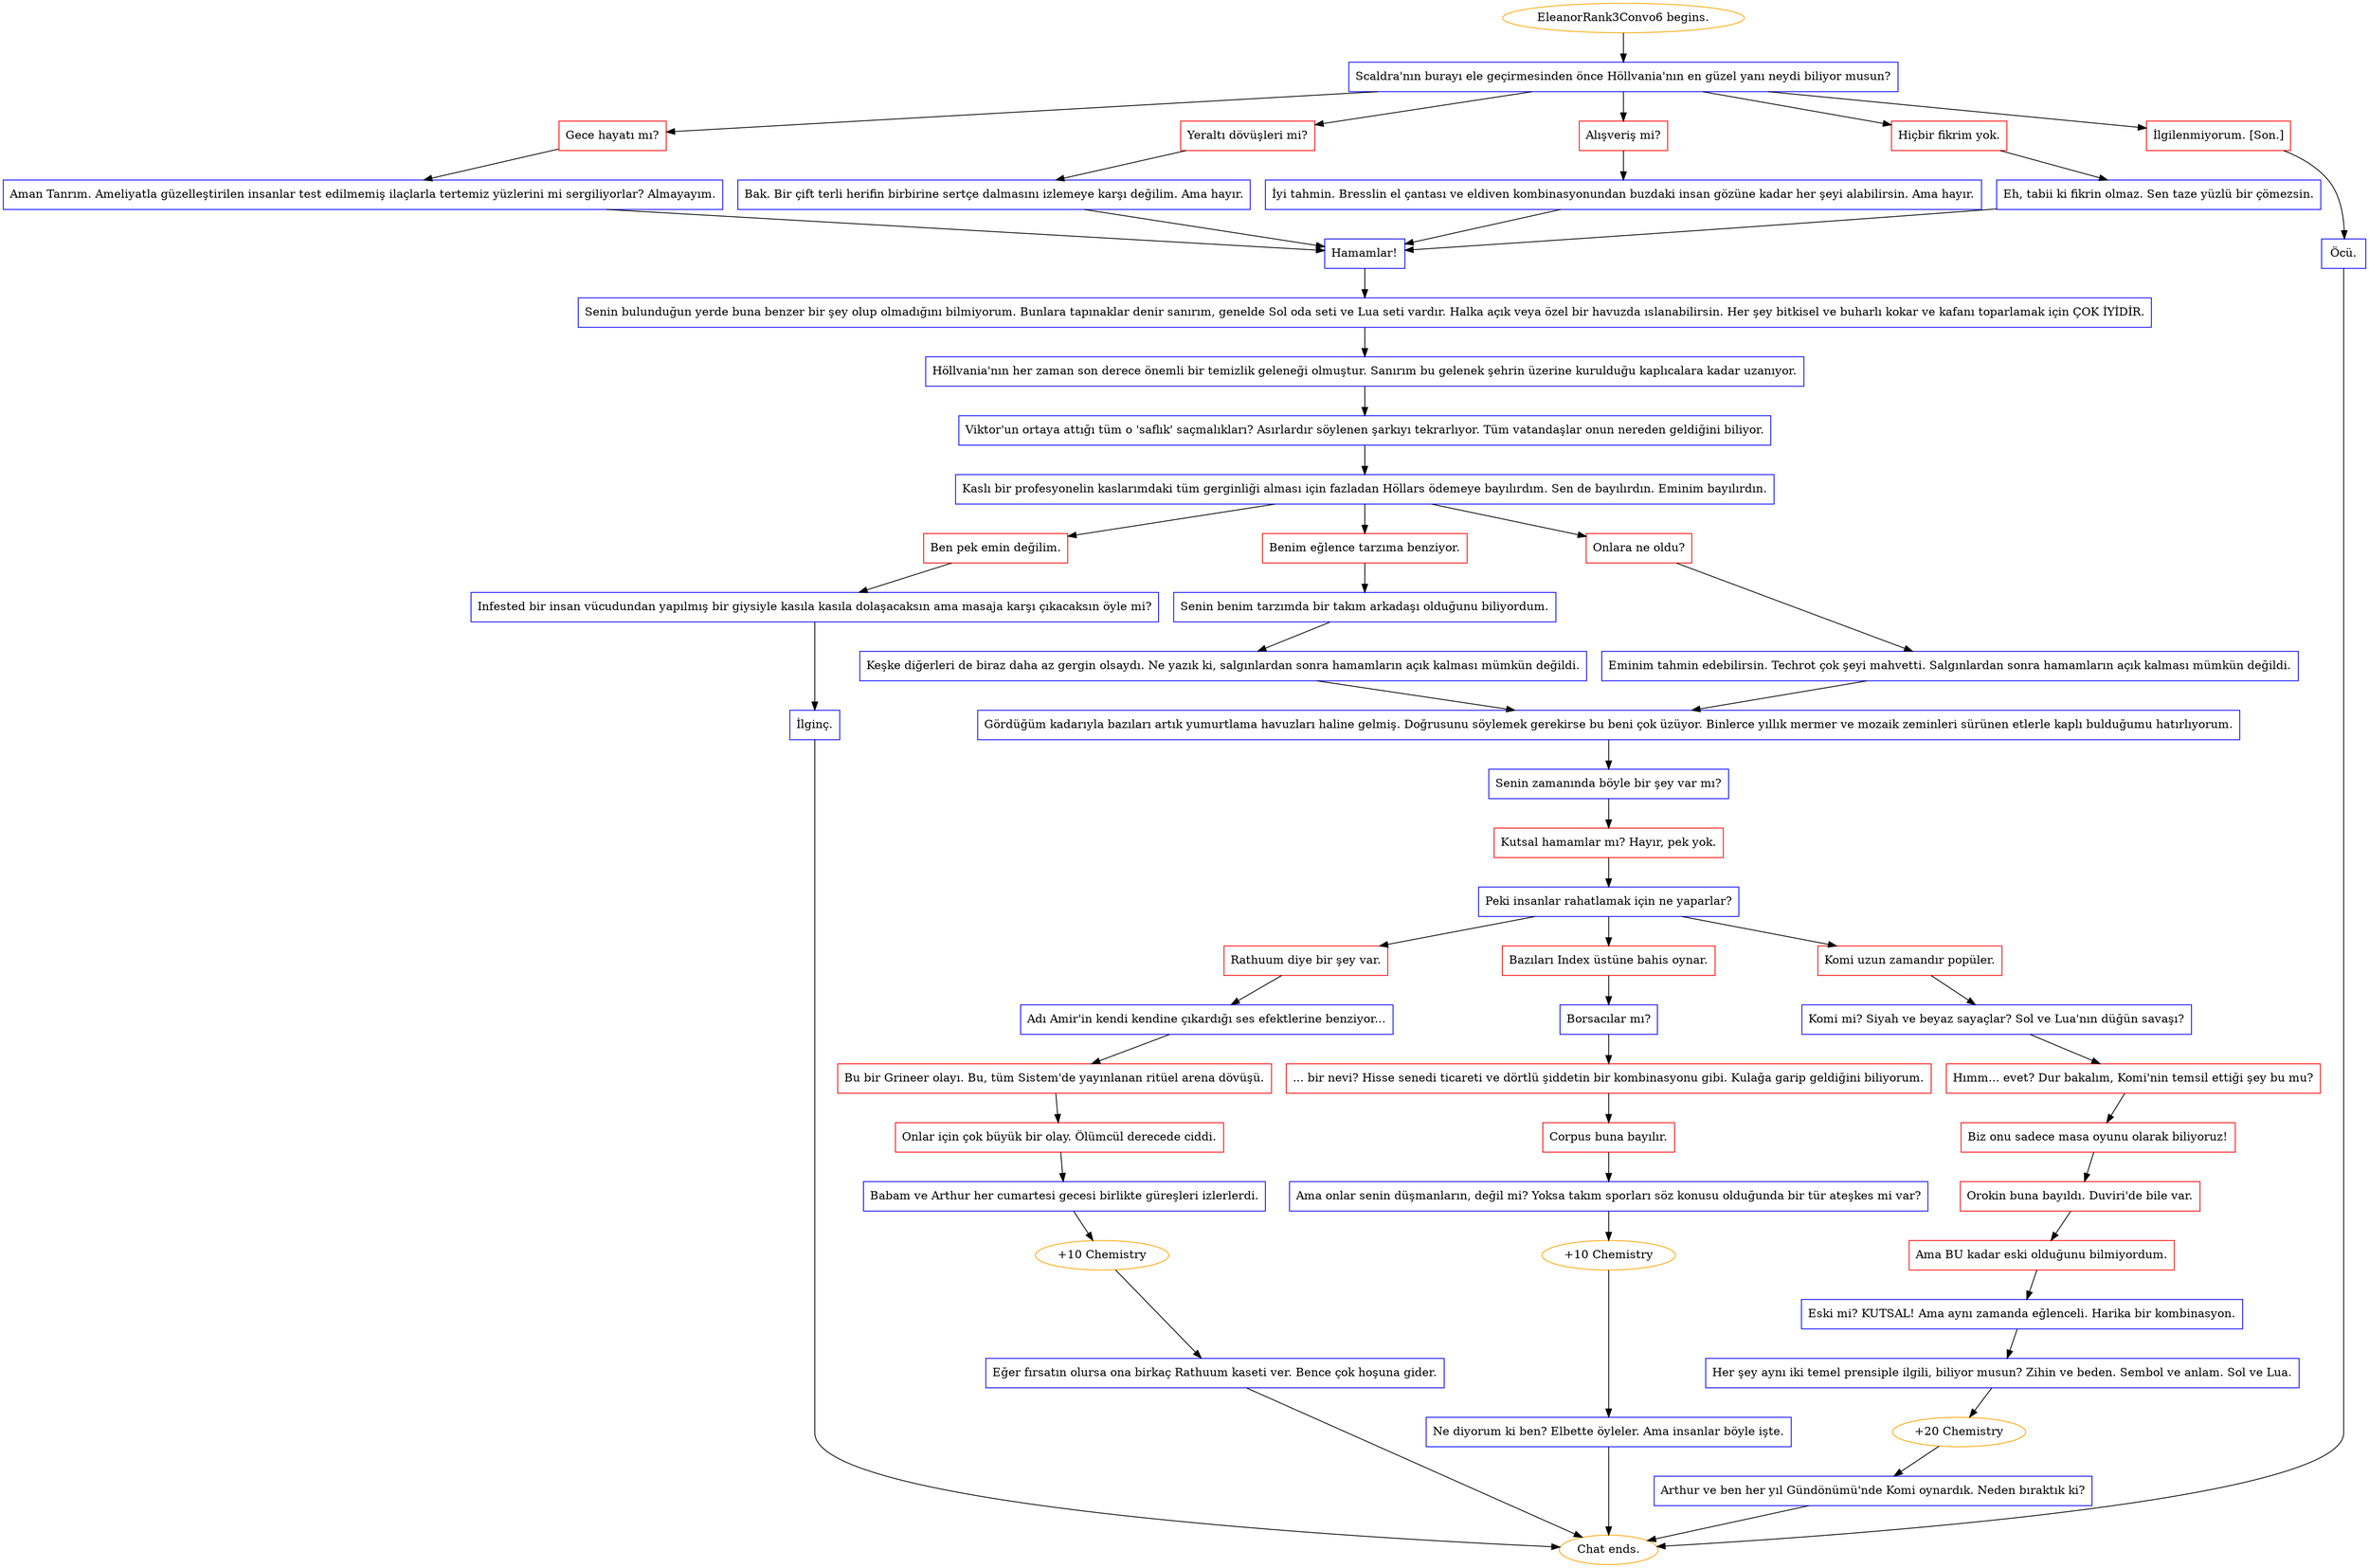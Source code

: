 digraph {
	"EleanorRank3Convo6 begins." [color=orange];
		"EleanorRank3Convo6 begins." -> j674386748;
	j674386748 [label="Scaldra'nın burayı ele geçirmesinden önce Höllvania'nın en güzel yanı neydi biliyor musun?",shape=box,color=blue];
		j674386748 -> j1134536593;
		j674386748 -> j4077329925;
		j674386748 -> j646560141;
		j674386748 -> j3017258455;
		j674386748 -> j582684590;
	j1134536593 [label="Gece hayatı mı?",shape=box,color=red];
		j1134536593 -> j4050797539;
	j4077329925 [label="Yeraltı dövüşleri mi?",shape=box,color=red];
		j4077329925 -> j4016916255;
	j646560141 [label="Alışveriş mi?",shape=box,color=red];
		j646560141 -> j3653057340;
	j3017258455 [label="Hiçbir fikrim yok.",shape=box,color=red];
		j3017258455 -> j3808635816;
	j582684590 [label="İlgilenmiyorum. [Son.]",shape=box,color=red];
		j582684590 -> j3184974973;
	j4050797539 [label="Aman Tanrım. Ameliyatla güzelleştirilen insanlar test edilmemiş ilaçlarla tertemiz yüzlerini mi sergiliyorlar? Almayayım.",shape=box,color=blue];
		j4050797539 -> j2954129196;
	j4016916255 [label="Bak. Bir çift terli herifin birbirine sertçe dalmasını izlemeye karşı değilim. Ama hayır.",shape=box,color=blue];
		j4016916255 -> j2954129196;
	j3653057340 [label="İyi tahmin. Bresslin el çantası ve eldiven kombinasyonundan buzdaki insan gözüne kadar her şeyi alabilirsin. Ama hayır.",shape=box,color=blue];
		j3653057340 -> j2954129196;
	j3808635816 [label="Eh, tabii ki fikrin olmaz. Sen taze yüzlü bir çömezsin.",shape=box,color=blue];
		j3808635816 -> j2954129196;
	j3184974973 [label="Öcü.",shape=box,color=blue];
		j3184974973 -> "Chat ends.";
	j2954129196 [label="Hamamlar!",shape=box,color=blue];
		j2954129196 -> j2620024515;
	"Chat ends." [color=orange];
	j2620024515 [label="Senin bulunduğun yerde buna benzer bir şey olup olmadığını bilmiyorum. Bunlara tapınaklar denir sanırım, genelde Sol oda seti ve Lua seti vardır. Halka açık veya özel bir havuzda ıslanabilirsin. Her şey bitkisel ve buharlı kokar ve kafanı toparlamak için ÇOK İYİDİR.",shape=box,color=blue];
		j2620024515 -> j3773814464;
	j3773814464 [label="Höllvania'nın her zaman son derece önemli bir temizlik geleneği olmuştur. Sanırım bu gelenek şehrin üzerine kurulduğu kaplıcalara kadar uzanıyor.",shape=box,color=blue];
		j3773814464 -> j689684942;
	j689684942 [label="Viktor'un ortaya attığı tüm o 'saflık' saçmalıkları? Asırlardır söylenen şarkıyı tekrarlıyor. Tüm vatandaşlar onun nereden geldiğini biliyor.",shape=box,color=blue];
		j689684942 -> j426842320;
	j426842320 [label="Kaslı bir profesyonelin kaslarımdaki tüm gerginliği alması için fazladan Höllars ödemeye bayılırdım. Sen de bayılırdın. Eminim bayılırdın.",shape=box,color=blue];
		j426842320 -> j2958227805;
		j426842320 -> j2673739452;
		j426842320 -> j678920352;
	j2958227805 [label="Ben pek emin değilim.",shape=box,color=red];
		j2958227805 -> j886342509;
	j2673739452 [label="Benim eğlence tarzıma benziyor.",shape=box,color=red];
		j2673739452 -> j2959108005;
	j678920352 [label="Onlara ne oldu?",shape=box,color=red];
		j678920352 -> j3163223309;
	j886342509 [label="Infested bir insan vücudundan yapılmış bir giysiyle kasıla kasıla dolaşacaksın ama masaja karşı çıkacaksın öyle mi?",shape=box,color=blue];
		j886342509 -> j289924387;
	j2959108005 [label="Senin benim tarzımda bir takım arkadaşı olduğunu biliyordum.",shape=box,color=blue];
		j2959108005 -> j3186390056;
	j3163223309 [label="Eminim tahmin edebilirsin. Techrot çok şeyi mahvetti. Salgınlardan sonra hamamların açık kalması mümkün değildi.",shape=box,color=blue];
		j3163223309 -> j1488317488;
	j289924387 [label="İlginç.",shape=box,color=blue];
		j289924387 -> "Chat ends.";
	j3186390056 [label="Keşke diğerleri de biraz daha az gergin olsaydı. Ne yazık ki, salgınlardan sonra hamamların açık kalması mümkün değildi.",shape=box,color=blue];
		j3186390056 -> j1488317488;
	j1488317488 [label="Gördüğüm kadarıyla bazıları artık yumurtlama havuzları haline gelmiş. Doğrusunu söylemek gerekirse bu beni çok üzüyor. Binlerce yıllık mermer ve mozaik zeminleri sürünen etlerle kaplı bulduğumu hatırlıyorum.",shape=box,color=blue];
		j1488317488 -> j3155391701;
	j3155391701 [label="Senin zamanında böyle bir şey var mı?",shape=box,color=blue];
		j3155391701 -> j581493568;
	j581493568 [label="Kutsal hamamlar mı? Hayır, pek yok.",shape=box,color=red];
		j581493568 -> j63397939;
	j63397939 [label="Peki insanlar rahatlamak için ne yaparlar?",shape=box,color=blue];
		j63397939 -> j585994755;
		j63397939 -> j3601776809;
		j63397939 -> j3539684940;
	j585994755 [label="Rathuum diye bir şey var.",shape=box,color=red];
		j585994755 -> j2486559840;
	j3601776809 [label="Bazıları Index üstüne bahis oynar.",shape=box,color=red];
		j3601776809 -> j2935035556;
	j3539684940 [label="Komi uzun zamandır popüler.",shape=box,color=red];
		j3539684940 -> j3927355687;
	j2486559840 [label="Adı Amir'in kendi kendine çıkardığı ses efektlerine benziyor...",shape=box,color=blue];
		j2486559840 -> j2952361066;
	j2935035556 [label="Borsacılar mı?",shape=box,color=blue];
		j2935035556 -> j3011004956;
	j3927355687 [label="Komi mi? Siyah ve beyaz sayaçlar? Sol ve Lua'nın düğün savaşı?",shape=box,color=blue];
		j3927355687 -> j318779990;
	j2952361066 [label="Bu bir Grineer olayı. Bu, tüm Sistem'de yayınlanan ritüel arena dövüşü.",shape=box,color=red];
		j2952361066 -> j2831250224;
	j3011004956 [label="... bir nevi? Hisse senedi ticareti ve dörtlü şiddetin bir kombinasyonu gibi. Kulağa garip geldiğini biliyorum.",shape=box,color=red];
		j3011004956 -> j290884346;
	j318779990 [label="Hımm... evet? Dur bakalım, Komi'nin temsil ettiği şey bu mu?",shape=box,color=red];
		j318779990 -> j2931612980;
	j2831250224 [label="Onlar için çok büyük bir olay. Ölümcül derecede ciddi.",shape=box,color=red];
		j2831250224 -> j3555384156;
	j290884346 [label="Corpus buna bayılır.",shape=box,color=red];
		j290884346 -> j2943335089;
	j2931612980 [label="Biz onu sadece masa oyunu olarak biliyoruz!",shape=box,color=red];
		j2931612980 -> j2224913607;
	j3555384156 [label="Babam ve Arthur her cumartesi gecesi birlikte güreşleri izlerlerdi.",shape=box,color=blue];
		j3555384156 -> j1807080546;
	j2943335089 [label="Ama onlar senin düşmanların, değil mi? Yoksa takım sporları söz konusu olduğunda bir tür ateşkes mi var?",shape=box,color=blue];
		j2943335089 -> j4217979590;
	j2224913607 [label="Orokin buna bayıldı. Duviri'de bile var.",shape=box,color=red];
		j2224913607 -> j2456810;
	j1807080546 [label="+10 Chemistry",color=orange];
		j1807080546 -> j384800672;
	j4217979590 [label="+10 Chemistry",color=orange];
		j4217979590 -> j1036347459;
	j2456810 [label="Ama BU kadar eski olduğunu bilmiyordum.",shape=box,color=red];
		j2456810 -> j410284874;
	j384800672 [label="Eğer fırsatın olursa ona birkaç Rathuum kaseti ver. Bence çok hoşuna gider.",shape=box,color=blue];
		j384800672 -> "Chat ends.";
	j1036347459 [label="Ne diyorum ki ben? Elbette öyleler. Ama insanlar böyle işte.",shape=box,color=blue];
		j1036347459 -> "Chat ends.";
	j410284874 [label="Eski mi? KUTSAL! Ama aynı zamanda eğlenceli. Harika bir kombinasyon.",shape=box,color=blue];
		j410284874 -> j827518356;
	j827518356 [label="Her şey aynı iki temel prensiple ilgili, biliyor musun? Zihin ve beden. Sembol ve anlam. Sol ve Lua.",shape=box,color=blue];
		j827518356 -> j4191243375;
	j4191243375 [label="+20 Chemistry",color=orange];
		j4191243375 -> j1787795501;
	j1787795501 [label="Arthur ve ben her yıl Gündönümü'nde Komi oynardık. Neden bıraktık ki?",shape=box,color=blue];
		j1787795501 -> "Chat ends.";
}